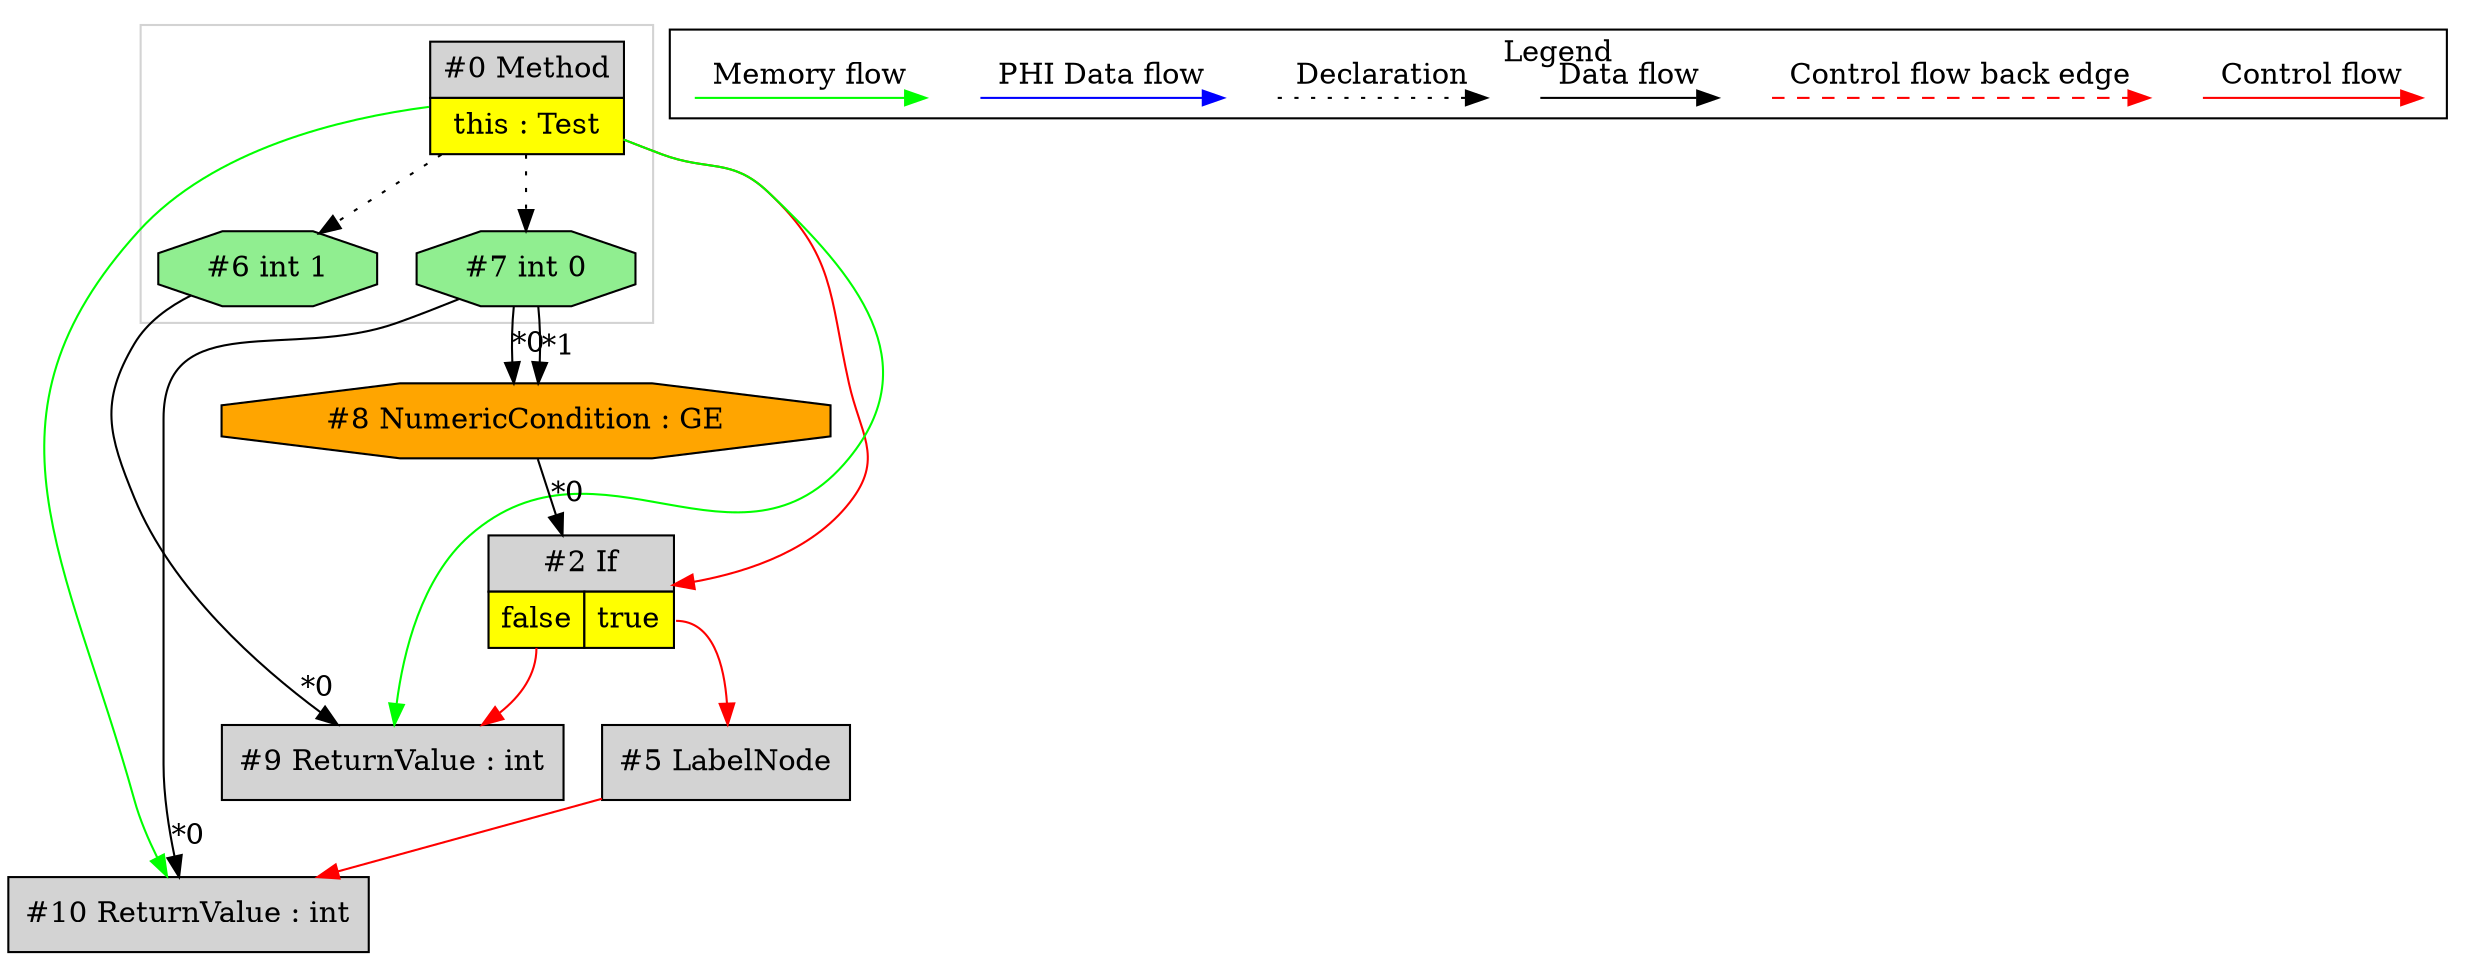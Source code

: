 digraph {
 ordering="in";
 node0[margin="0", label=<<table border="0" cellborder="1" cellspacing="0" cellpadding="5"><tr><td colspan="1">#0 Method</td></tr><tr><td port="prj1" bgcolor="yellow">this : Test</td></tr></table>>,shape=none, fillcolor=lightgrey, style=filled];
 node10[label="#10 ReturnValue : int",shape=box, fillcolor=lightgrey, style=filled];
 node7 -> node10[headlabel="*0", labeldistance=2];
 node5 -> node10[labeldistance=2, color=red, fontcolor=red];
 node0 -> node10[labeldistance=2, color=green, constraint=false];
 node5[label="#5 LabelNode",shape=box, fillcolor=lightgrey, style=filled];
 node2:prj4 -> node5[labeldistance=2, color=red, fontcolor=red];
 node2[margin="0", label=<<table border="0" cellborder="1" cellspacing="0" cellpadding="5"><tr><td colspan="2">#2 If</td></tr><tr><td port="prj3" bgcolor="yellow">false</td><td port="prj4" bgcolor="yellow">true</td></tr></table>>,shape=none, fillcolor=lightgrey, style=filled];
 node8 -> node2[headlabel="*0", labeldistance=2];
 node0 -> node2[labeldistance=2, color=red, fontcolor=red];
 node8[label="#8 NumericCondition : GE",shape=octagon, fillcolor=orange, style=filled];
 node7 -> node8[headlabel="*0", labeldistance=2];
 node7 -> node8[headlabel="*1", labeldistance=2];
 node7[label="#7 int 0",shape=octagon, fillcolor=lightgreen, style=filled];
 node0 -> node7[style=dotted];
 node9[label="#9 ReturnValue : int",shape=box, fillcolor=lightgrey, style=filled];
 node6 -> node9[headlabel="*0", labeldistance=2];
 node2:prj3 -> node9[labeldistance=2, color=red, fontcolor=red];
 node0 -> node9[labeldistance=2, color=green, constraint=false];
 node6[label="#6 int 1",shape=octagon, fillcolor=lightgreen, style=filled];
 node0 -> node6[style=dotted];
 subgraph cluster_0 {
  color=lightgray;
  node0;
  node6;
  node7;
 }
 subgraph cluster_000 {
  label = "Legend";
  node [shape=point]
  {
   rank=same;
   c0 [style = invis];
   c1 [style = invis];
   c2 [style = invis];
   c3 [style = invis];
   d0 [style = invis];
   d1 [style = invis];
   d2 [style = invis];
   d3 [style = invis];
   d4 [style = invis];
   d5 [style = invis];
   d6 [style = invis];
   d7 [style = invis];
  }
  c0 -> c1 [label="Control flow", style=solid, color=red]
  c2 -> c3 [label="Control flow back edge", style=dashed, color=red]
  d0 -> d1 [label="Data flow"]
  d2 -> d3 [label="Declaration", style=dotted]
  d4 -> d5 [label="PHI Data flow", color=blue]
  d6 -> d7 [label="Memory flow", color=green]
 }

}
